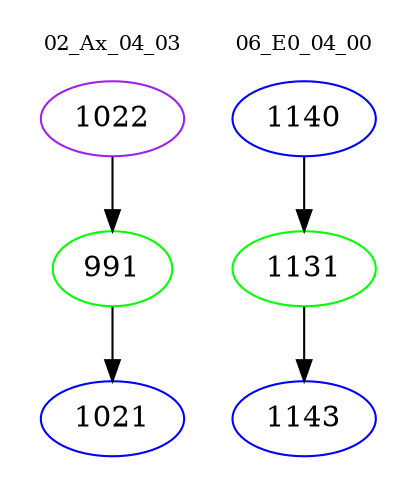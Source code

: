 digraph{
subgraph cluster_0 {
color = white
label = "02_Ax_04_03";
fontsize=10;
T0_1022 [label="1022", color="purple"]
T0_1022 -> T0_991 [color="black"]
T0_991 [label="991", color="green"]
T0_991 -> T0_1021 [color="black"]
T0_1021 [label="1021", color="blue"]
}
subgraph cluster_1 {
color = white
label = "06_E0_04_00";
fontsize=10;
T1_1140 [label="1140", color="blue"]
T1_1140 -> T1_1131 [color="black"]
T1_1131 [label="1131", color="green"]
T1_1131 -> T1_1143 [color="black"]
T1_1143 [label="1143", color="blue"]
}
}
